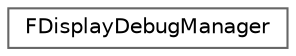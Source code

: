 digraph "Graphical Class Hierarchy"
{
 // INTERACTIVE_SVG=YES
 // LATEX_PDF_SIZE
  bgcolor="transparent";
  edge [fontname=Helvetica,fontsize=10,labelfontname=Helvetica,labelfontsize=10];
  node [fontname=Helvetica,fontsize=10,shape=box,height=0.2,width=0.4];
  rankdir="LR";
  Node0 [id="Node000000",label="FDisplayDebugManager",height=0.2,width=0.4,color="grey40", fillcolor="white", style="filled",URL="$de/da2/structFDisplayDebugManager.html",tooltip=" "];
}
